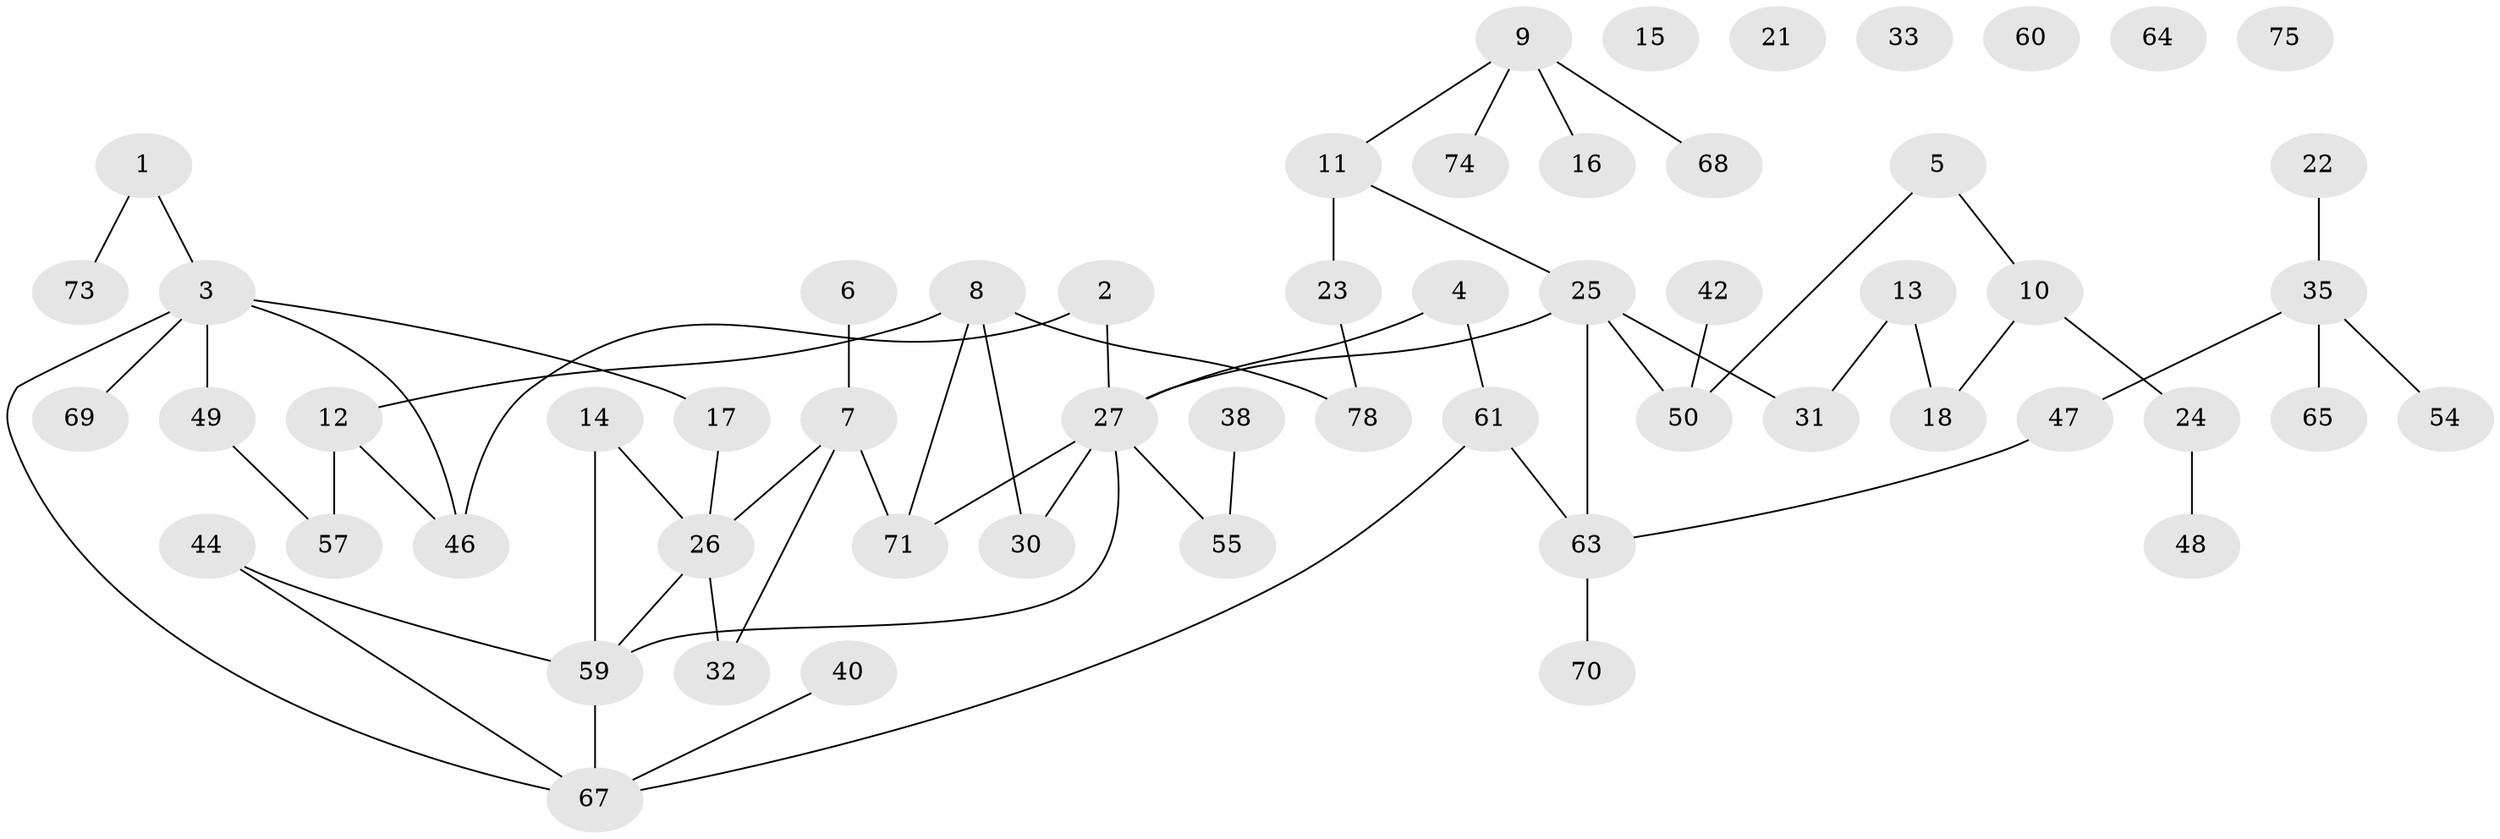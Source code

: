 // Generated by graph-tools (version 1.1) at 2025/23/03/03/25 07:23:27]
// undirected, 57 vertices, 63 edges
graph export_dot {
graph [start="1"]
  node [color=gray90,style=filled];
  1;
  2;
  3 [super="+53"];
  4 [super="+20"];
  5;
  6;
  7 [super="+39"];
  8 [super="+43"];
  9 [super="+80"];
  10 [super="+41"];
  11 [super="+52"];
  12 [super="+19"];
  13;
  14 [super="+66"];
  15;
  16;
  17;
  18 [super="+29"];
  21;
  22;
  23;
  24 [super="+36"];
  25 [super="+45"];
  26 [super="+37"];
  27 [super="+28"];
  30;
  31 [super="+34"];
  32;
  33;
  35 [super="+62"];
  38;
  40;
  42;
  44 [super="+51"];
  46 [super="+72"];
  47;
  48;
  49 [super="+56"];
  50 [super="+58"];
  54;
  55;
  57 [super="+76"];
  59;
  60;
  61;
  63 [super="+79"];
  64;
  65;
  67 [super="+77"];
  68;
  69;
  70;
  71;
  73;
  74;
  75;
  78;
  1 -- 73;
  1 -- 3;
  2 -- 27;
  2 -- 46;
  3 -- 69;
  3 -- 17;
  3 -- 49;
  3 -- 67;
  3 -- 46;
  4 -- 61;
  4 -- 27;
  5 -- 10;
  5 -- 50;
  6 -- 7;
  7 -- 32;
  7 -- 26;
  7 -- 71;
  8 -- 30;
  8 -- 78;
  8 -- 71;
  8 -- 12;
  9 -- 16;
  9 -- 74;
  9 -- 68;
  9 -- 11;
  10 -- 18;
  10 -- 24;
  11 -- 23 [weight=2];
  11 -- 25;
  12 -- 57;
  12 -- 46;
  13 -- 18;
  13 -- 31;
  14 -- 26;
  14 -- 59;
  17 -- 26;
  22 -- 35;
  23 -- 78;
  24 -- 48;
  25 -- 31;
  25 -- 63;
  25 -- 50;
  25 -- 27;
  26 -- 59;
  26 -- 32;
  27 -- 55;
  27 -- 71;
  27 -- 59;
  27 -- 30;
  35 -- 65;
  35 -- 54;
  35 -- 47;
  38 -- 55;
  40 -- 67;
  42 -- 50;
  44 -- 59;
  44 -- 67;
  47 -- 63;
  49 -- 57;
  59 -- 67;
  61 -- 67;
  61 -- 63;
  63 -- 70;
}
